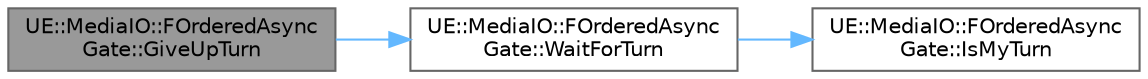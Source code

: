 digraph "UE::MediaIO::FOrderedAsyncGate::GiveUpTurn"
{
 // INTERACTIVE_SVG=YES
 // LATEX_PDF_SIZE
  bgcolor="transparent";
  edge [fontname=Helvetica,fontsize=10,labelfontname=Helvetica,labelfontsize=10];
  node [fontname=Helvetica,fontsize=10,shape=box,height=0.2,width=0.4];
  rankdir="LR";
  Node1 [id="Node000001",label="UE::MediaIO::FOrderedAsync\lGate::GiveUpTurn",height=0.2,width=0.4,color="gray40", fillcolor="grey60", style="filled", fontcolor="black",tooltip="Call this function when you are ready to give up your turn."];
  Node1 -> Node2 [id="edge1_Node000001_Node000002",color="steelblue1",style="solid",tooltip=" "];
  Node2 [id="Node000002",label="UE::MediaIO::FOrderedAsync\lGate::WaitForTurn",height=0.2,width=0.4,color="grey40", fillcolor="white", style="filled",URL="$d4/dff/classUE_1_1MediaIO_1_1FOrderedAsyncGate.html#ad6aeaab51e62da4bc277a5d985d0a632",tooltip="This function will block until it is the turn of the given number to execute."];
  Node2 -> Node3 [id="edge2_Node000002_Node000003",color="steelblue1",style="solid",tooltip=" "];
  Node3 [id="Node000003",label="UE::MediaIO::FOrderedAsync\lGate::IsMyTurn",height=0.2,width=0.4,color="grey40", fillcolor="white", style="filled",URL="$d4/dff/classUE_1_1MediaIO_1_1FOrderedAsyncGate.html#a02748412c609d3ad456d100a02e98962",tooltip="Returns true if it is the turn of the given number."];
}
